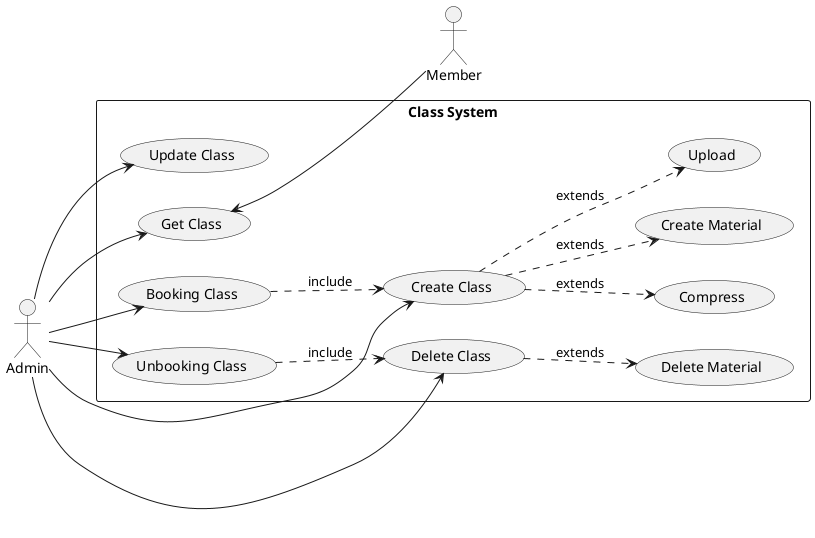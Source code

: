 @startuml ClassSubSystem

left to right direction

skinparam Monochrome true
skinparam Shadowing false
skinparam packageStyle rectangle

actor Admin
actor Member

rectangle "Class System" {
    Admin --> (Create Class)
    Admin --> (Update Class)
    Admin --> (Delete Class)
    Admin --> (Get Class)
    Admin --> (Booking Class)
    Admin --> (Unbooking Class)

    (Get Class) <-- Member

    (Create Class) ..> (Upload) : extends
    (Create Class) ..> (Compress) : extends
    (Create Class) ..> (Create Material) : extends
    
    (Delete Class) ..> (Delete Material) : extends

    (Booking Class) ..> (Create Class) : include
    (Unbooking Class) ..> (Delete Class) : include
}

@enduml